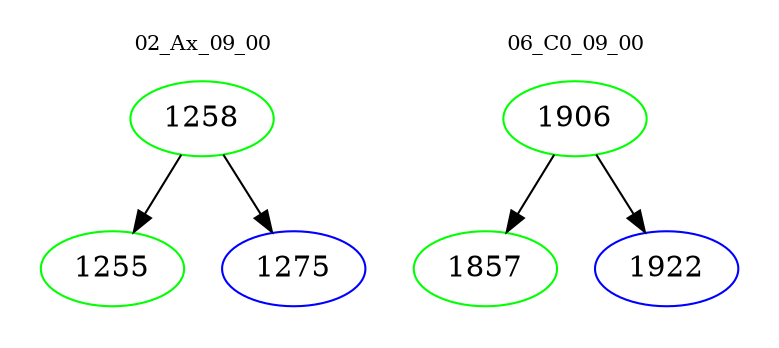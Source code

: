 digraph{
subgraph cluster_0 {
color = white
label = "02_Ax_09_00";
fontsize=10;
T0_1258 [label="1258", color="green"]
T0_1258 -> T0_1255 [color="black"]
T0_1255 [label="1255", color="green"]
T0_1258 -> T0_1275 [color="black"]
T0_1275 [label="1275", color="blue"]
}
subgraph cluster_1 {
color = white
label = "06_C0_09_00";
fontsize=10;
T1_1906 [label="1906", color="green"]
T1_1906 -> T1_1857 [color="black"]
T1_1857 [label="1857", color="green"]
T1_1906 -> T1_1922 [color="black"]
T1_1922 [label="1922", color="blue"]
}
}
